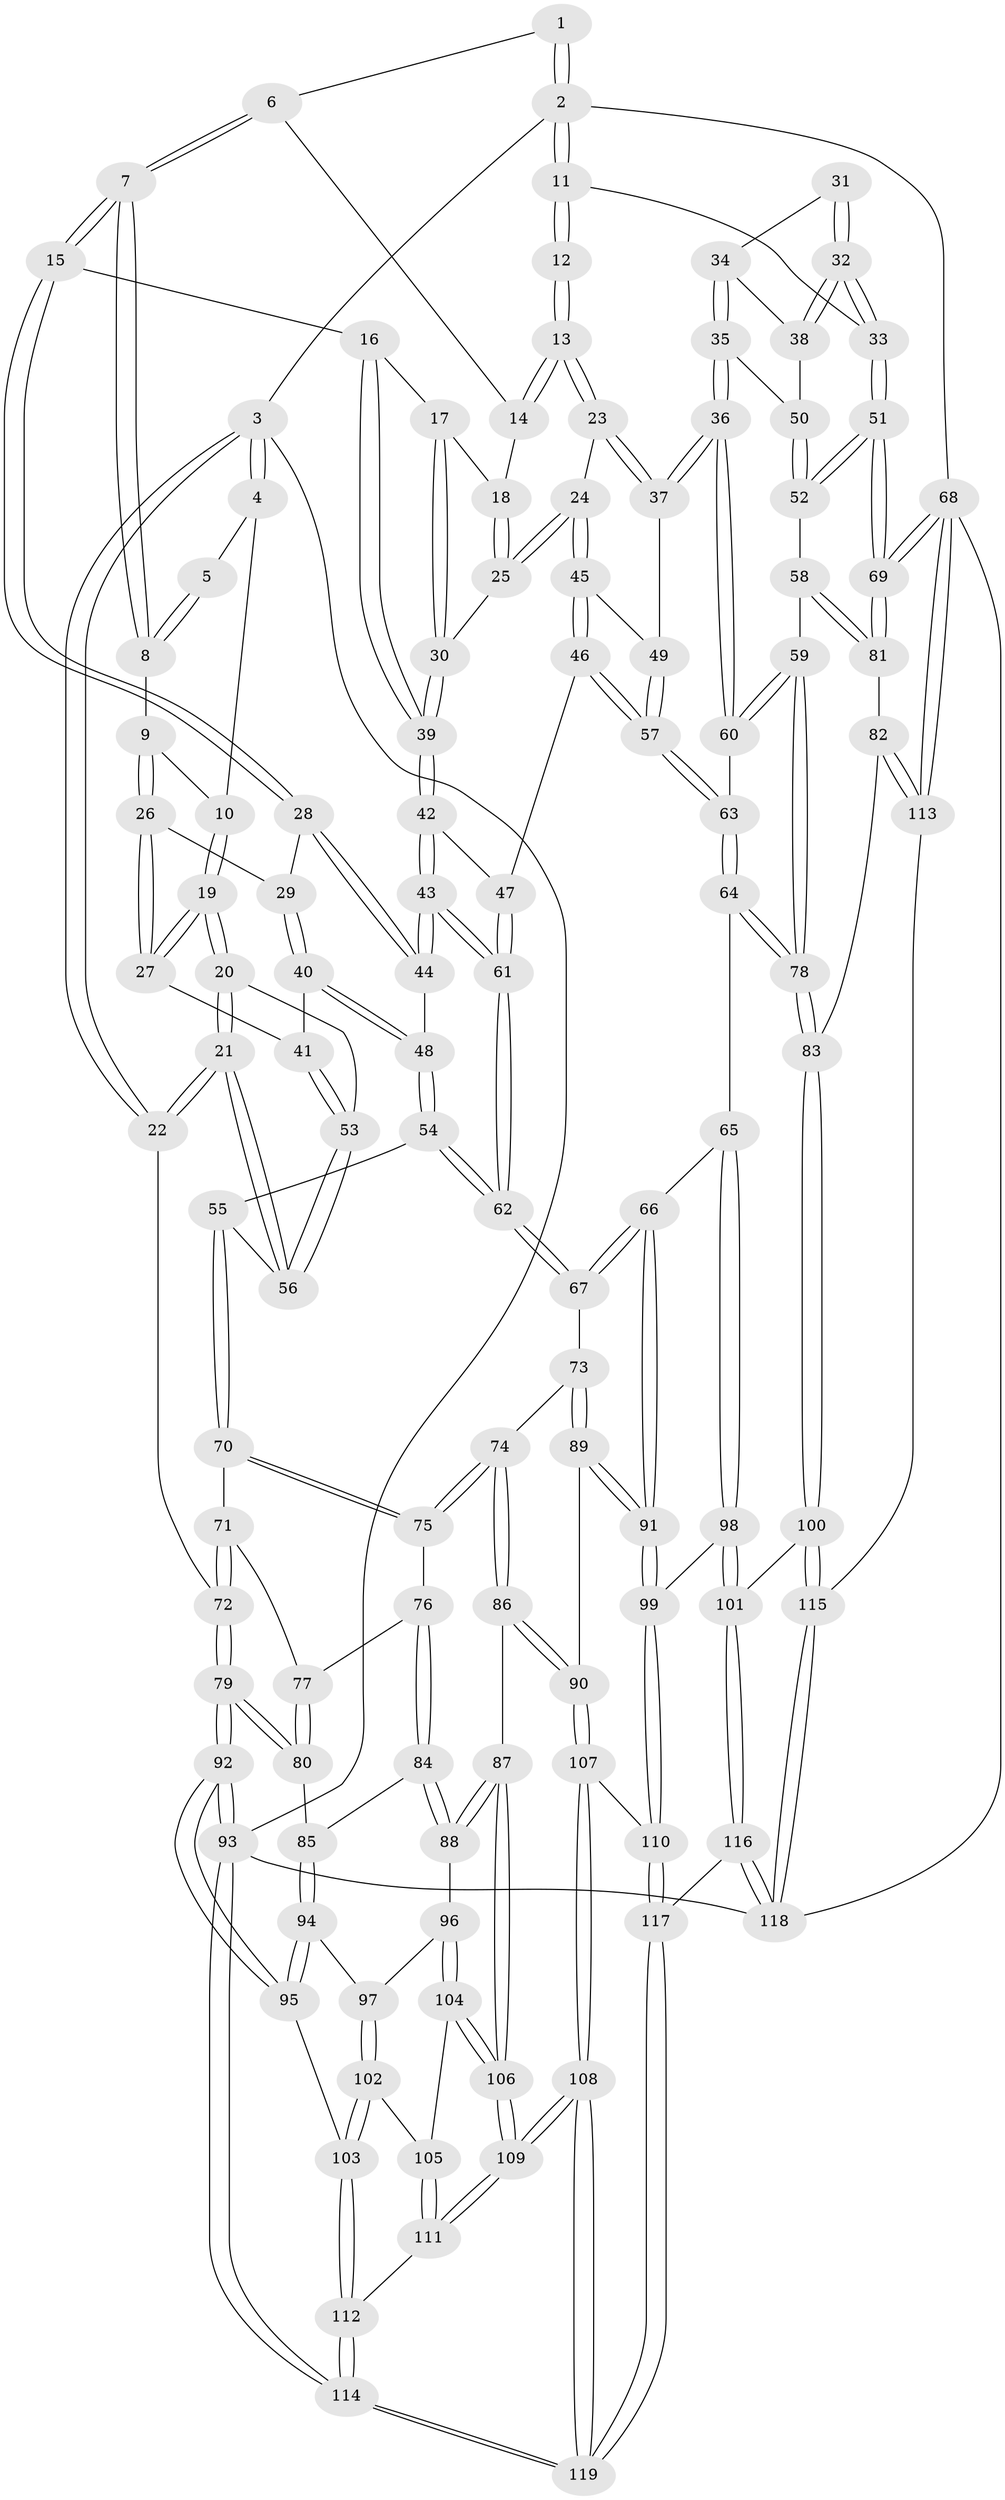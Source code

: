 // coarse degree distribution, {4: 0.3888888888888889, 6: 0.16666666666666666, 5: 0.3055555555555556, 3: 0.1388888888888889}
// Generated by graph-tools (version 1.1) at 2025/24/03/03/25 07:24:37]
// undirected, 119 vertices, 294 edges
graph export_dot {
graph [start="1"]
  node [color=gray90,style=filled];
  1 [pos="+0.6785064547560768+0"];
  2 [pos="+1+0"];
  3 [pos="+0+0"];
  4 [pos="+0+0"];
  5 [pos="+0.3218348070807222+0"];
  6 [pos="+0.6780374614462947+0"];
  7 [pos="+0.3511444950539396+0.12724500735431743"];
  8 [pos="+0.3024756300161561+0.07080374000621466"];
  9 [pos="+0.19812510784285883+0.10073604014793776"];
  10 [pos="+0.10088516953681552+0.05793289267055385"];
  11 [pos="+1+0"];
  12 [pos="+0.8139519801970608+0.1258955413872594"];
  13 [pos="+0.7748684540817102+0.11715521931414707"];
  14 [pos="+0.6779634953415009+0"];
  15 [pos="+0.35810882727502724+0.13835093231406984"];
  16 [pos="+0.3961414760850008+0.14366429124912614"];
  17 [pos="+0.4209721371771431+0.13583546135923943"];
  18 [pos="+0.5641452977928196+0.05243870372922843"];
  19 [pos="+0.007117661639563763+0.25395783843034303"];
  20 [pos="+0+0.27527916740310365"];
  21 [pos="+0+0.3245280358186419"];
  22 [pos="+0+0.32959707291212353"];
  23 [pos="+0.7562886682398783+0.1648632965826404"];
  24 [pos="+0.6380420828095835+0.21685259708498708"];
  25 [pos="+0.574937309378379+0.19075544709776537"];
  26 [pos="+0.18518706733679002+0.15206495874794865"];
  27 [pos="+0.12884074120990255+0.2564039182658377"];
  28 [pos="+0.35646445668229493+0.14310210650986346"];
  29 [pos="+0.2539829053970854+0.22211139579579725"];
  30 [pos="+0.5663018679529178+0.1960675786998164"];
  31 [pos="+0.9078853373384375+0.1707260727841204"];
  32 [pos="+1+0.17259880469481179"];
  33 [pos="+1+0.1392115871930799"];
  34 [pos="+0.9020302267554342+0.19959660388831216"];
  35 [pos="+0.8529129869328667+0.30263303178298345"];
  36 [pos="+0.8115912232713808+0.31890933328974574"];
  37 [pos="+0.7861603210275899+0.2939006900701283"];
  38 [pos="+0.9222405570365556+0.2825608936797446"];
  39 [pos="+0.5013886647535648+0.26768682391596377"];
  40 [pos="+0.21766558071213013+0.28363087937433734"];
  41 [pos="+0.16227556439921034+0.27785429914859716"];
  42 [pos="+0.4999131482580355+0.2809036493314654"];
  43 [pos="+0.4057062782390366+0.34733378386276526"];
  44 [pos="+0.3547886036154052+0.2902978940401138"];
  45 [pos="+0.633865454591552+0.29836256625626456"];
  46 [pos="+0.596766218477041+0.349462599568557"];
  47 [pos="+0.5769873243651064+0.3413848367874651"];
  48 [pos="+0.2504875042854631+0.3087344367191509"];
  49 [pos="+0.7356914419111121+0.31175524151828016"];
  50 [pos="+0.9098690737893254+0.2984962848699918"];
  51 [pos="+1+0.4587753412987058"];
  52 [pos="+1+0.46349396257741343"];
  53 [pos="+0.15819056615624133+0.4100727984512389"];
  54 [pos="+0.25659675596590625+0.42867584277942583"];
  55 [pos="+0.17747608132178122+0.452544499085608"];
  56 [pos="+0.16406244344587181+0.428101138322149"];
  57 [pos="+0.6342921607773196+0.4464445977347142"];
  58 [pos="+0.9432313797177229+0.49864386428156243"];
  59 [pos="+0.8769664510400518+0.4912404998597804"];
  60 [pos="+0.8126055066552025+0.3266214551292168"];
  61 [pos="+0.4008950576441717+0.45480378938055666"];
  62 [pos="+0.39630707033636714+0.47810326288168536"];
  63 [pos="+0.638587063863873+0.478948641462736"];
  64 [pos="+0.635465059481272+0.5552146417309571"];
  65 [pos="+0.6202882871463172+0.5600794423926694"];
  66 [pos="+0.5007148131882692+0.5442528695062475"];
  67 [pos="+0.407635145051403+0.504642051655125"];
  68 [pos="+1+0.859147707604198"];
  69 [pos="+1+0.7486824493335148"];
  70 [pos="+0.16322832146582605+0.47663204768319095"];
  71 [pos="+0.10198284155727103+0.48964062166738237"];
  72 [pos="+0+0.3796672180102565"];
  73 [pos="+0.3449574367228884+0.5750908019315427"];
  74 [pos="+0.2567935417880738+0.5989475900090352"];
  75 [pos="+0.19329827841416702+0.5751491791999673"];
  76 [pos="+0.1908874578053952+0.5771535034975228"];
  77 [pos="+0.07043727681462261+0.5821596459505226"];
  78 [pos="+0.7066515812490222+0.5798883441303927"];
  79 [pos="+0+0.5955208006220959"];
  80 [pos="+0.021690211716405356+0.6309886563115858"];
  81 [pos="+0.9269510302064772+0.6724610188131553"];
  82 [pos="+0.8309344821161089+0.7811584760671326"];
  83 [pos="+0.7986219865304304+0.7826335468372316"];
  84 [pos="+0.12760139952912847+0.6734738786397878"];
  85 [pos="+0.06792763298500366+0.664788460397212"];
  86 [pos="+0.22807269450914439+0.7386146512242084"];
  87 [pos="+0.2238183832278369+0.7396810470522216"];
  88 [pos="+0.15421804321827254+0.7048494437700309"];
  89 [pos="+0.35711887195105+0.7376399581920127"];
  90 [pos="+0.28326366116787427+0.7567960859998359"];
  91 [pos="+0.41745784517931495+0.7691426056552895"];
  92 [pos="+0+0.8102596515445775"];
  93 [pos="+0+1"];
  94 [pos="+0.06237080150765009+0.7201457687910605"];
  95 [pos="+0+0.8182046266962041"];
  96 [pos="+0.10231555260233241+0.7756786920392322"];
  97 [pos="+0.07961873416187754+0.7722914632644975"];
  98 [pos="+0.542311538790509+0.7787141524577776"];
  99 [pos="+0.4632404702292929+0.8235882311017507"];
  100 [pos="+0.7758548789609204+0.8155395191319307"];
  101 [pos="+0.7073191303315743+0.8456946933694305"];
  102 [pos="+0.019860770180872737+0.8189686698643589"];
  103 [pos="+0+0.8241571031827025"];
  104 [pos="+0.12718322473530205+0.8069816252969254"];
  105 [pos="+0.08212896290097937+0.8456131097945948"];
  106 [pos="+0.17635435974124172+0.8205716161962495"];
  107 [pos="+0.2852769672670696+0.8550909462263887"];
  108 [pos="+0.2208382470477996+0.9523688686020706"];
  109 [pos="+0.1921587700160468+0.9245013663074454"];
  110 [pos="+0.4573165944143988+0.8587434051656222"];
  111 [pos="+0.11348208987962141+0.9114848319666472"];
  112 [pos="+0.07064810133428948+0.9270370302860776"];
  113 [pos="+0.9743092283373178+0.8367709232696845"];
  114 [pos="+0+1"];
  115 [pos="+0.8485126522533524+1"];
  116 [pos="+0.5043797920392602+1"];
  117 [pos="+0.47641812624858404+1"];
  118 [pos="+0.8631157707330287+1"];
  119 [pos="+0.30953418469965827+1"];
  1 -- 2;
  1 -- 2;
  1 -- 6;
  2 -- 3;
  2 -- 11;
  2 -- 11;
  2 -- 68;
  3 -- 4;
  3 -- 4;
  3 -- 22;
  3 -- 22;
  3 -- 93;
  4 -- 5;
  4 -- 10;
  5 -- 8;
  5 -- 8;
  6 -- 7;
  6 -- 7;
  6 -- 14;
  7 -- 8;
  7 -- 8;
  7 -- 15;
  7 -- 15;
  8 -- 9;
  9 -- 10;
  9 -- 26;
  9 -- 26;
  10 -- 19;
  10 -- 19;
  11 -- 12;
  11 -- 12;
  11 -- 33;
  12 -- 13;
  12 -- 13;
  13 -- 14;
  13 -- 14;
  13 -- 23;
  13 -- 23;
  14 -- 18;
  15 -- 16;
  15 -- 28;
  15 -- 28;
  16 -- 17;
  16 -- 39;
  16 -- 39;
  17 -- 18;
  17 -- 30;
  17 -- 30;
  18 -- 25;
  18 -- 25;
  19 -- 20;
  19 -- 20;
  19 -- 27;
  19 -- 27;
  20 -- 21;
  20 -- 21;
  20 -- 53;
  21 -- 22;
  21 -- 22;
  21 -- 56;
  21 -- 56;
  22 -- 72;
  23 -- 24;
  23 -- 37;
  23 -- 37;
  24 -- 25;
  24 -- 25;
  24 -- 45;
  24 -- 45;
  25 -- 30;
  26 -- 27;
  26 -- 27;
  26 -- 29;
  27 -- 41;
  28 -- 29;
  28 -- 44;
  28 -- 44;
  29 -- 40;
  29 -- 40;
  30 -- 39;
  30 -- 39;
  31 -- 32;
  31 -- 32;
  31 -- 34;
  32 -- 33;
  32 -- 33;
  32 -- 38;
  32 -- 38;
  33 -- 51;
  33 -- 51;
  34 -- 35;
  34 -- 35;
  34 -- 38;
  35 -- 36;
  35 -- 36;
  35 -- 50;
  36 -- 37;
  36 -- 37;
  36 -- 60;
  36 -- 60;
  37 -- 49;
  38 -- 50;
  39 -- 42;
  39 -- 42;
  40 -- 41;
  40 -- 48;
  40 -- 48;
  41 -- 53;
  41 -- 53;
  42 -- 43;
  42 -- 43;
  42 -- 47;
  43 -- 44;
  43 -- 44;
  43 -- 61;
  43 -- 61;
  44 -- 48;
  45 -- 46;
  45 -- 46;
  45 -- 49;
  46 -- 47;
  46 -- 57;
  46 -- 57;
  47 -- 61;
  47 -- 61;
  48 -- 54;
  48 -- 54;
  49 -- 57;
  49 -- 57;
  50 -- 52;
  50 -- 52;
  51 -- 52;
  51 -- 52;
  51 -- 69;
  51 -- 69;
  52 -- 58;
  53 -- 56;
  53 -- 56;
  54 -- 55;
  54 -- 62;
  54 -- 62;
  55 -- 56;
  55 -- 70;
  55 -- 70;
  57 -- 63;
  57 -- 63;
  58 -- 59;
  58 -- 81;
  58 -- 81;
  59 -- 60;
  59 -- 60;
  59 -- 78;
  59 -- 78;
  60 -- 63;
  61 -- 62;
  61 -- 62;
  62 -- 67;
  62 -- 67;
  63 -- 64;
  63 -- 64;
  64 -- 65;
  64 -- 78;
  64 -- 78;
  65 -- 66;
  65 -- 98;
  65 -- 98;
  66 -- 67;
  66 -- 67;
  66 -- 91;
  66 -- 91;
  67 -- 73;
  68 -- 69;
  68 -- 69;
  68 -- 113;
  68 -- 113;
  68 -- 118;
  69 -- 81;
  69 -- 81;
  70 -- 71;
  70 -- 75;
  70 -- 75;
  71 -- 72;
  71 -- 72;
  71 -- 77;
  72 -- 79;
  72 -- 79;
  73 -- 74;
  73 -- 89;
  73 -- 89;
  74 -- 75;
  74 -- 75;
  74 -- 86;
  74 -- 86;
  75 -- 76;
  76 -- 77;
  76 -- 84;
  76 -- 84;
  77 -- 80;
  77 -- 80;
  78 -- 83;
  78 -- 83;
  79 -- 80;
  79 -- 80;
  79 -- 92;
  79 -- 92;
  80 -- 85;
  81 -- 82;
  82 -- 83;
  82 -- 113;
  82 -- 113;
  83 -- 100;
  83 -- 100;
  84 -- 85;
  84 -- 88;
  84 -- 88;
  85 -- 94;
  85 -- 94;
  86 -- 87;
  86 -- 90;
  86 -- 90;
  87 -- 88;
  87 -- 88;
  87 -- 106;
  87 -- 106;
  88 -- 96;
  89 -- 90;
  89 -- 91;
  89 -- 91;
  90 -- 107;
  90 -- 107;
  91 -- 99;
  91 -- 99;
  92 -- 93;
  92 -- 93;
  92 -- 95;
  92 -- 95;
  93 -- 114;
  93 -- 114;
  93 -- 118;
  94 -- 95;
  94 -- 95;
  94 -- 97;
  95 -- 103;
  96 -- 97;
  96 -- 104;
  96 -- 104;
  97 -- 102;
  97 -- 102;
  98 -- 99;
  98 -- 101;
  98 -- 101;
  99 -- 110;
  99 -- 110;
  100 -- 101;
  100 -- 115;
  100 -- 115;
  101 -- 116;
  101 -- 116;
  102 -- 103;
  102 -- 103;
  102 -- 105;
  103 -- 112;
  103 -- 112;
  104 -- 105;
  104 -- 106;
  104 -- 106;
  105 -- 111;
  105 -- 111;
  106 -- 109;
  106 -- 109;
  107 -- 108;
  107 -- 108;
  107 -- 110;
  108 -- 109;
  108 -- 109;
  108 -- 119;
  108 -- 119;
  109 -- 111;
  109 -- 111;
  110 -- 117;
  110 -- 117;
  111 -- 112;
  112 -- 114;
  112 -- 114;
  113 -- 115;
  114 -- 119;
  114 -- 119;
  115 -- 118;
  115 -- 118;
  116 -- 117;
  116 -- 118;
  116 -- 118;
  117 -- 119;
  117 -- 119;
}
